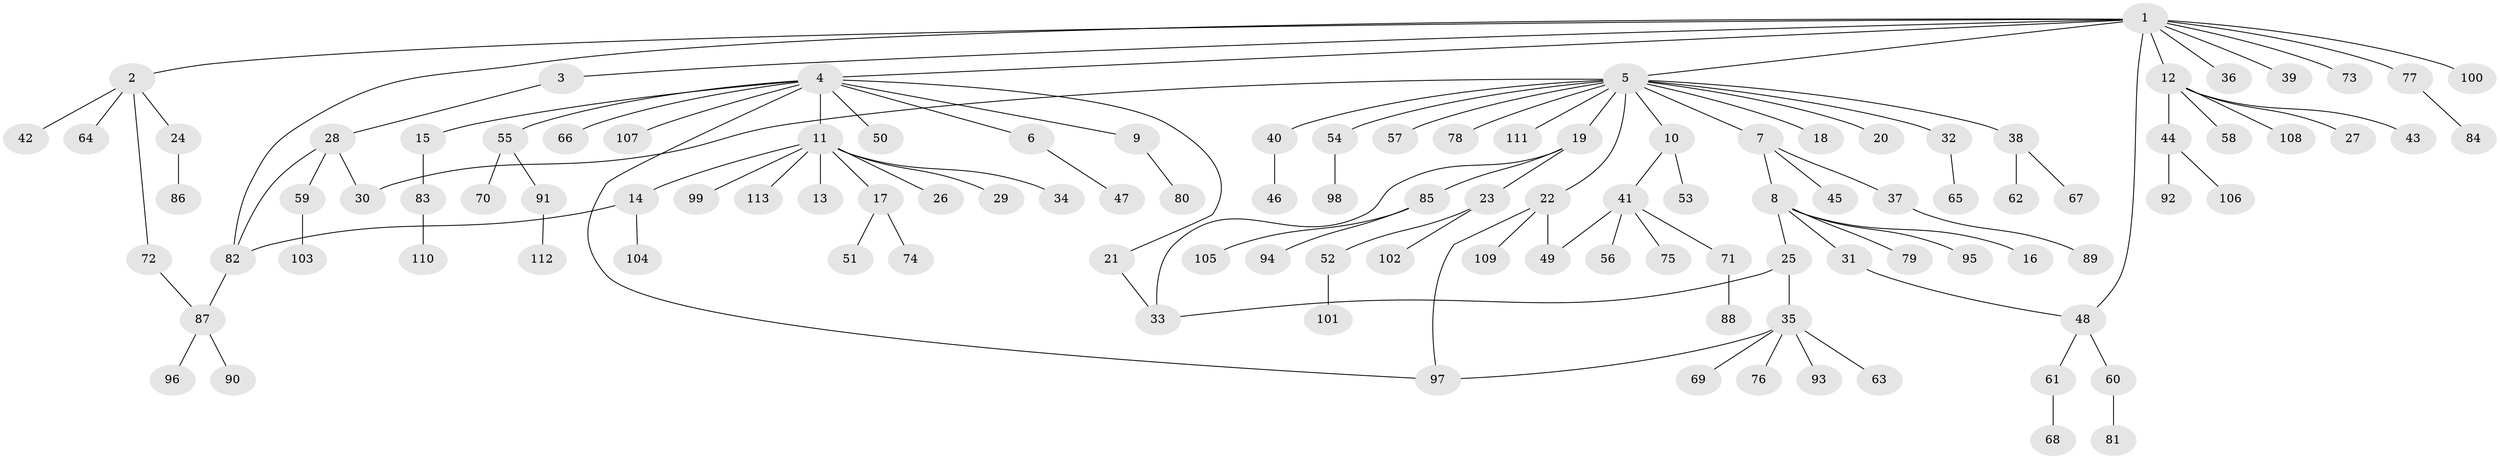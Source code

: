 // coarse degree distribution, {11: 0.024096385542168676, 4: 0.07228915662650602, 2: 0.14457831325301204, 15: 0.012048192771084338, 5: 0.060240963855421686, 8: 0.012048192771084338, 1: 0.6144578313253012, 3: 0.060240963855421686}
// Generated by graph-tools (version 1.1) at 2025/51/02/27/25 19:51:57]
// undirected, 113 vertices, 122 edges
graph export_dot {
graph [start="1"]
  node [color=gray90,style=filled];
  1;
  2;
  3;
  4;
  5;
  6;
  7;
  8;
  9;
  10;
  11;
  12;
  13;
  14;
  15;
  16;
  17;
  18;
  19;
  20;
  21;
  22;
  23;
  24;
  25;
  26;
  27;
  28;
  29;
  30;
  31;
  32;
  33;
  34;
  35;
  36;
  37;
  38;
  39;
  40;
  41;
  42;
  43;
  44;
  45;
  46;
  47;
  48;
  49;
  50;
  51;
  52;
  53;
  54;
  55;
  56;
  57;
  58;
  59;
  60;
  61;
  62;
  63;
  64;
  65;
  66;
  67;
  68;
  69;
  70;
  71;
  72;
  73;
  74;
  75;
  76;
  77;
  78;
  79;
  80;
  81;
  82;
  83;
  84;
  85;
  86;
  87;
  88;
  89;
  90;
  91;
  92;
  93;
  94;
  95;
  96;
  97;
  98;
  99;
  100;
  101;
  102;
  103;
  104;
  105;
  106;
  107;
  108;
  109;
  110;
  111;
  112;
  113;
  1 -- 2;
  1 -- 3;
  1 -- 4;
  1 -- 5;
  1 -- 12;
  1 -- 36;
  1 -- 39;
  1 -- 48;
  1 -- 73;
  1 -- 77;
  1 -- 82;
  1 -- 100;
  2 -- 24;
  2 -- 42;
  2 -- 64;
  2 -- 72;
  3 -- 28;
  4 -- 6;
  4 -- 9;
  4 -- 11;
  4 -- 15;
  4 -- 21;
  4 -- 50;
  4 -- 55;
  4 -- 66;
  4 -- 97;
  4 -- 107;
  5 -- 7;
  5 -- 10;
  5 -- 18;
  5 -- 19;
  5 -- 20;
  5 -- 22;
  5 -- 30;
  5 -- 32;
  5 -- 38;
  5 -- 40;
  5 -- 54;
  5 -- 57;
  5 -- 78;
  5 -- 111;
  6 -- 47;
  7 -- 8;
  7 -- 37;
  7 -- 45;
  8 -- 16;
  8 -- 25;
  8 -- 31;
  8 -- 79;
  8 -- 95;
  9 -- 80;
  10 -- 41;
  10 -- 53;
  11 -- 13;
  11 -- 14;
  11 -- 17;
  11 -- 26;
  11 -- 29;
  11 -- 34;
  11 -- 99;
  11 -- 113;
  12 -- 27;
  12 -- 43;
  12 -- 44;
  12 -- 58;
  12 -- 108;
  14 -- 82;
  14 -- 104;
  15 -- 83;
  17 -- 51;
  17 -- 74;
  19 -- 23;
  19 -- 33;
  19 -- 85;
  21 -- 33;
  22 -- 49;
  22 -- 97;
  22 -- 109;
  23 -- 52;
  23 -- 102;
  24 -- 86;
  25 -- 33;
  25 -- 35;
  28 -- 30;
  28 -- 59;
  28 -- 82;
  31 -- 48;
  32 -- 65;
  35 -- 63;
  35 -- 69;
  35 -- 76;
  35 -- 93;
  35 -- 97;
  37 -- 89;
  38 -- 62;
  38 -- 67;
  40 -- 46;
  41 -- 49;
  41 -- 56;
  41 -- 71;
  41 -- 75;
  44 -- 92;
  44 -- 106;
  48 -- 60;
  48 -- 61;
  52 -- 101;
  54 -- 98;
  55 -- 70;
  55 -- 91;
  59 -- 103;
  60 -- 81;
  61 -- 68;
  71 -- 88;
  72 -- 87;
  77 -- 84;
  82 -- 87;
  83 -- 110;
  85 -- 94;
  85 -- 105;
  87 -- 90;
  87 -- 96;
  91 -- 112;
}
